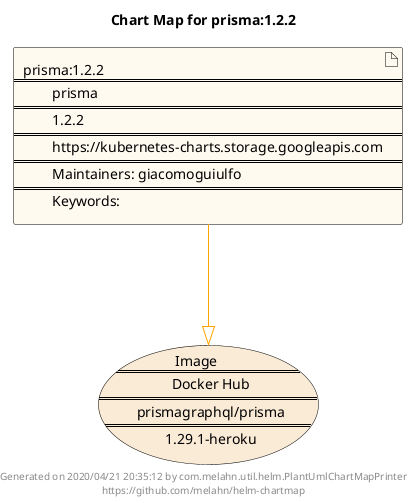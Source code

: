 @startuml
skinparam linetype ortho
skinparam backgroundColor white
skinparam usecaseBorderColor black
skinparam usecaseArrowColor LightSlateGray
skinparam artifactBorderColor black
skinparam artifactArrowColor LightSlateGray

title Chart Map for prisma:1.2.2

'There is one referenced Helm Chart
artifact "prisma:1.2.2\n====\n\tprisma\n====\n\t1.2.2\n====\n\thttps://kubernetes-charts.storage.googleapis.com\n====\n\tMaintainers: giacomoguiulfo\n====\n\tKeywords: " as prisma_1_2_2 #FloralWhite

'There is one referenced Docker Image
usecase "Image\n====\n\tDocker Hub\n====\n\tprismagraphql/prisma\n====\n\t1.29.1-heroku" as prismagraphql_prisma_1_29_1_heroku #AntiqueWhite

'Chart Dependencies
prisma_1_2_2--[#orange]-|>prismagraphql_prisma_1_29_1_heroku

center footer Generated on 2020/04/21 20:35:12 by com.melahn.util.helm.PlantUmlChartMapPrinter\nhttps://github.com/melahn/helm-chartmap
@enduml
